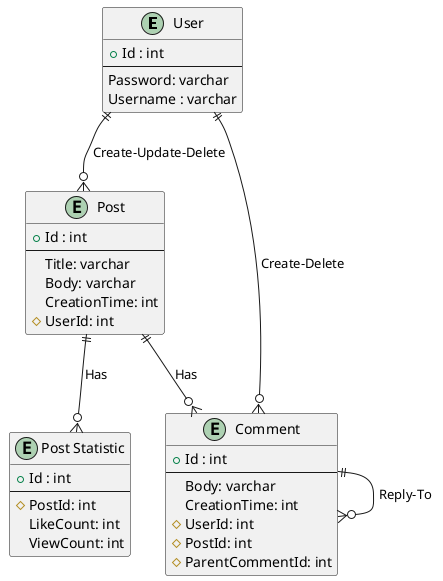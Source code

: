 @startuml

entity "User" as user {
  + Id : int
  --
  Password: varchar
  Username : varchar
}

entity "Post" as post {
  + Id : int
  --
  Title: varchar
  Body: varchar
  CreationTime: int
  # UserId: int
}

entity "Post Statistic" as postStatistic {
  + Id : int
  --
  # PostId: int
  LikeCount: int
  ViewCount: int
}

entity "Comment" as comment {
  + Id : int
  --
  Body: varchar
  CreationTime: int
  # UserId: int
  # PostId: int
  # ParentCommentId: int
}

user ||--o{ post : "Create-Update-Delete"
post ||--o{ postStatistic : "Has"
post ||--o{ comment : "Has"
user ||--o{ comment : "Create-Delete"
comment ||--o{ comment : "Reply-To"

@enduml